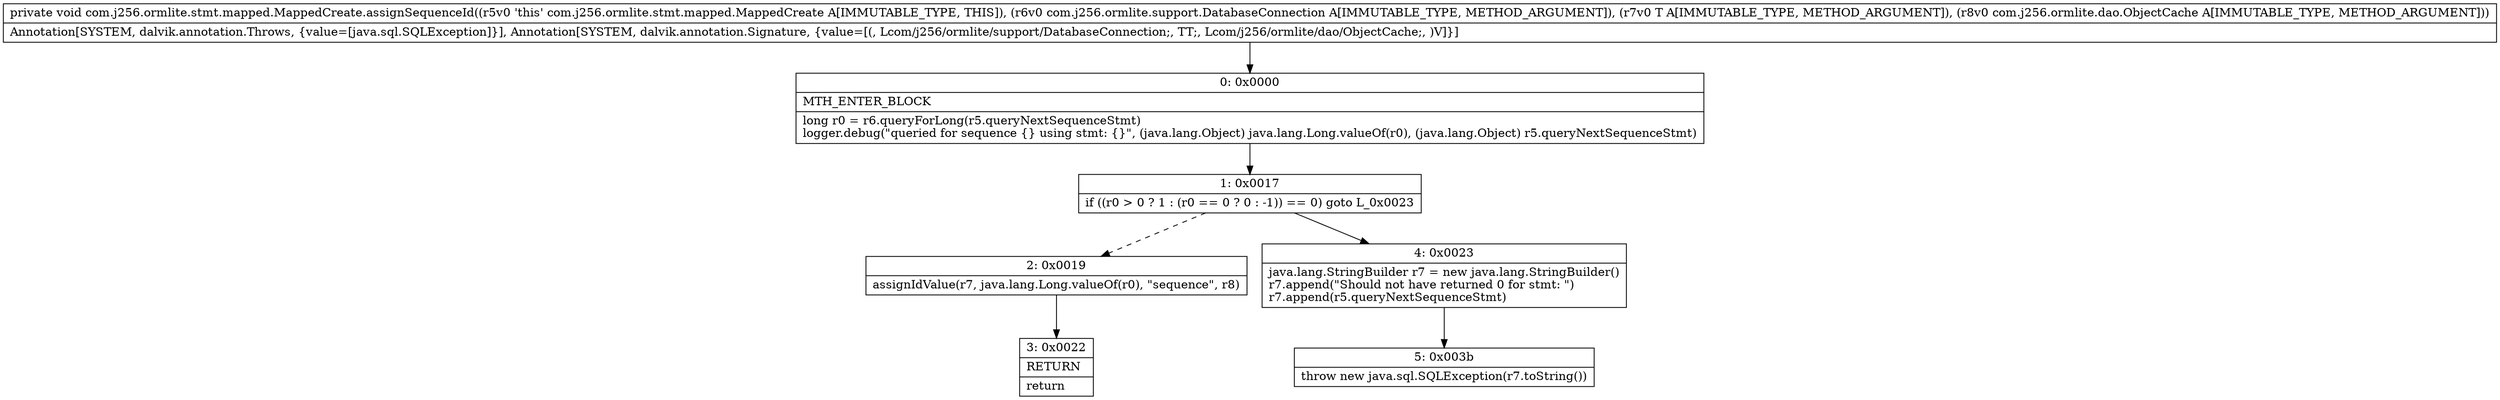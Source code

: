 digraph "CFG forcom.j256.ormlite.stmt.mapped.MappedCreate.assignSequenceId(Lcom\/j256\/ormlite\/support\/DatabaseConnection;Ljava\/lang\/Object;Lcom\/j256\/ormlite\/dao\/ObjectCache;)V" {
Node_0 [shape=record,label="{0\:\ 0x0000|MTH_ENTER_BLOCK\l|long r0 = r6.queryForLong(r5.queryNextSequenceStmt)\llogger.debug(\"queried for sequence \{\} using stmt: \{\}\", (java.lang.Object) java.lang.Long.valueOf(r0), (java.lang.Object) r5.queryNextSequenceStmt)\l}"];
Node_1 [shape=record,label="{1\:\ 0x0017|if ((r0 \> 0 ? 1 : (r0 == 0 ? 0 : \-1)) == 0) goto L_0x0023\l}"];
Node_2 [shape=record,label="{2\:\ 0x0019|assignIdValue(r7, java.lang.Long.valueOf(r0), \"sequence\", r8)\l}"];
Node_3 [shape=record,label="{3\:\ 0x0022|RETURN\l|return\l}"];
Node_4 [shape=record,label="{4\:\ 0x0023|java.lang.StringBuilder r7 = new java.lang.StringBuilder()\lr7.append(\"Should not have returned 0 for stmt: \")\lr7.append(r5.queryNextSequenceStmt)\l}"];
Node_5 [shape=record,label="{5\:\ 0x003b|throw new java.sql.SQLException(r7.toString())\l}"];
MethodNode[shape=record,label="{private void com.j256.ormlite.stmt.mapped.MappedCreate.assignSequenceId((r5v0 'this' com.j256.ormlite.stmt.mapped.MappedCreate A[IMMUTABLE_TYPE, THIS]), (r6v0 com.j256.ormlite.support.DatabaseConnection A[IMMUTABLE_TYPE, METHOD_ARGUMENT]), (r7v0 T A[IMMUTABLE_TYPE, METHOD_ARGUMENT]), (r8v0 com.j256.ormlite.dao.ObjectCache A[IMMUTABLE_TYPE, METHOD_ARGUMENT]))  | Annotation[SYSTEM, dalvik.annotation.Throws, \{value=[java.sql.SQLException]\}], Annotation[SYSTEM, dalvik.annotation.Signature, \{value=[(, Lcom\/j256\/ormlite\/support\/DatabaseConnection;, TT;, Lcom\/j256\/ormlite\/dao\/ObjectCache;, )V]\}]\l}"];
MethodNode -> Node_0;
Node_0 -> Node_1;
Node_1 -> Node_2[style=dashed];
Node_1 -> Node_4;
Node_2 -> Node_3;
Node_4 -> Node_5;
}

